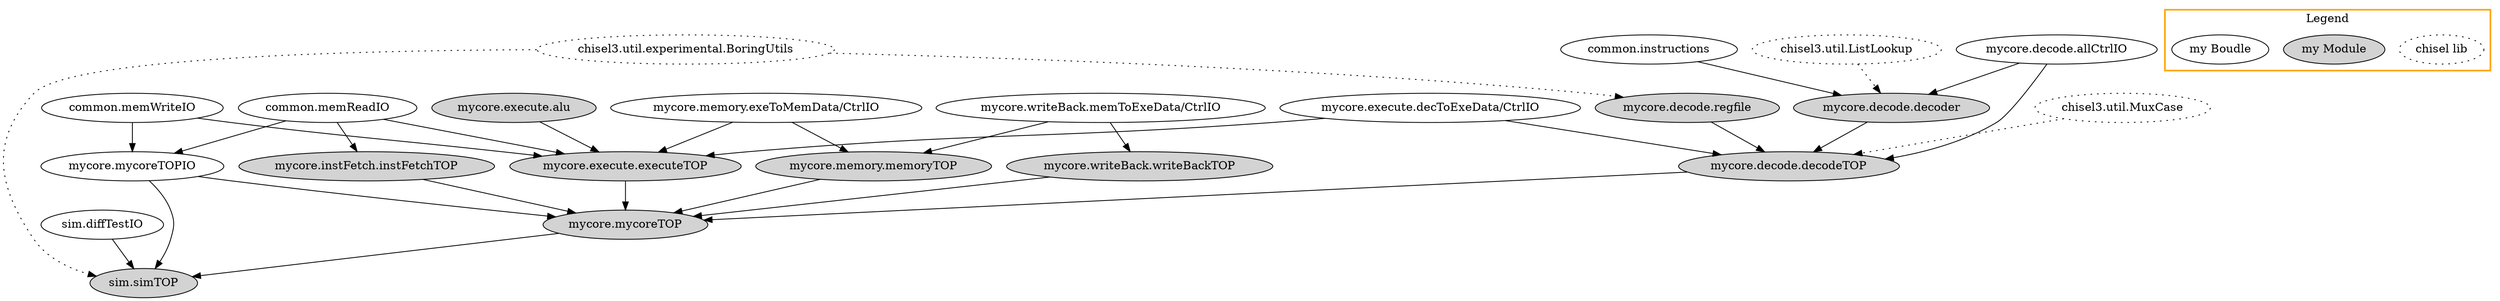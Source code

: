 digraph G {
  //"common.configuration" -> "mycore.decode.regfile", "sim.diffTestIO", "common.memReadIO", "common.memWriteIO", "mycore.instFetch.instFetchTOP", "mycore.decode.decodeTOP";
  //"common.constants" -> "mycore.decode.regfile", "sim.diffTestIO", "mycore.instFetch.instFetchTOP", "mycore.decode.decoder", "mycore.decode.decodeTOP";
  "common.instructions" -> "mycore.decode.decoder";
  "mycore.decode.regfile" -> "mycore.decode.decodeTOP";
  "mycore.mycoreTOP" -> "sim.simTOP";
  "sim.diffTestIO" -> "sim.simTOP";

  "common.memReadIO" -> "mycore.mycoreTOPIO", "mycore.instFetch.instFetchTOP", "mycore.execute.executeTOP";
  "common.memWriteIO" -> "mycore.mycoreTOPIO", "mycore.execute.executeTOP";
  "mycore.mycoreTOPIO" -> "mycore.mycoreTOP", "sim.simTOP";

  "chisel3.util.experimental.BoringUtils" [style=dotted];
  //"chisel3.util.log2Ceil" [style=dotted];
  "chisel3.util.ListLookup" [style=dotted];
  "chisel3.util.MuxCase" [style=dotted];
  "chisel3.util.experimental.BoringUtils" -> "mycore.decode.regfile", "sim.simTOP" [style=dotted];
  //"chisel3.util.log2Ceil" -> "common.constants" [style=dotted];
  "chisel3.util.ListLookup" -> "mycore.decode.decoder" [style=dotted];
  "chisel3.util.MuxCase" -> "mycore.decode.decodeTOP" [style=dotted];

  "sim.simTOP" [style=filled];
  "mycore.mycoreTOP" [style=filled];
  "mycore.instFetch.instFetchTOP" [style=filled];
  "mycore.decode.decodeTOP" [style=filled];
  "mycore.decode.regfile" [style=filled];
  "mycore.decode.decoder" [style=filled];
  "mycore.execute.executeTOP" [style=filled];
  "mycore.execute.alu" [style=filled];
  "mycore.memory.memoryTOP" [style=filled];
  "mycore.writeBack.writeBackTOP" [style=filled];
  "mycore.instFetch.instFetchTOP" -> "mycore.mycoreTOP";
  "mycore.decode.decodeTOP" -> "mycore.mycoreTOP";
  "mycore.execute.executeTOP" -> "mycore.mycoreTOP";
  "mycore.memory.memoryTOP" -> "mycore.mycoreTOP";
  "mycore.writeBack.writeBackTOP" -> "mycore.mycoreTOP";

  "mycore.decode.allCtrlIO" -> "mycore.decode.decoder", "mycore.decode.decodeTOP";
  "mycore.decode.decoder" -> "mycore.decode.decodeTOP";

  "mycore.execute.decToExeData/CtrlIO" -> "mycore.decode.decodeTOP", "mycore.execute.executeTOP";
  "mycore.memory.exeToMemData/CtrlIO" -> "mycore.execute.executeTOP", "mycore.memory.memoryTOP";
  "mycore.writeBack.memToExeData/CtrlIO" -> "mycore.memory.memoryTOP", "mycore.writeBack.writeBackTOP";

  "mycore.execute.alu" -> "mycore.execute.executeTOP";




  // Legend
  subgraph cluster1 {
    "chisel lib" [style=dotted];
    "my Module" [style=filled];
    "my Boudle";

    label = "Legend";
    style=bold;
    color = "orange";
  }
}

// TODO: Add main Object `elaborate` which is runned by sbt to generate .v files.
//       This will be helpful to keep *how sbt works* in mind .

// NOTE: We ignore `chisel3._` for simplicity and ignore `scala.language.reflectiveCalls`
// NOTE: We remove "common.configuration" and "common.constants" for simplicity.
